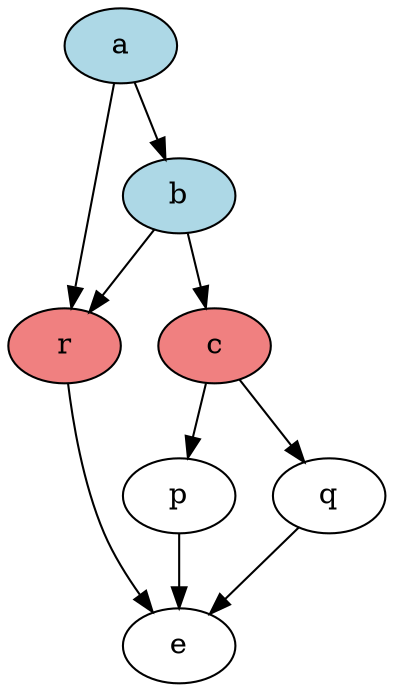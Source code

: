 digraph {
    a -> b [];
    a -> r [];
    b -> c [];
    b -> r [];
    c -> p [];
    c -> q [];
    p -> e [];
    q -> e [];
    r -> e [];

    a [style = filled, fillcolor = lightblue];
    b [style = filled, fillcolor = lightblue];

    c [style = filled, fillcolor = lightcoral];
    r [style = filled, fillcolor = lightcoral];
}
